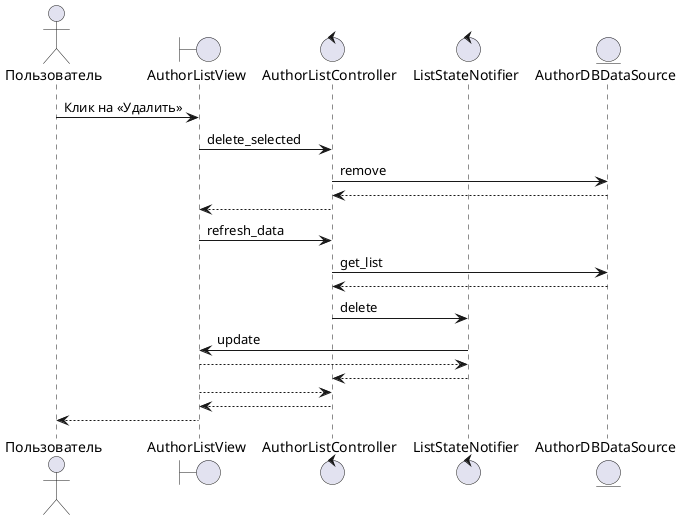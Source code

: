 @startuml
'https://plantuml.com/sequence-diagram


actor       Пользователь                        as user
boundary    "AuthorListView"                   as ts
control     "AuthorListController"        as tsc
control     "ListStateNotifier"        as lsn
entity      "AuthorDBDataSource"           as srep

user -> ts : Клик на <<Удалить>>
ts -> tsc : delete_selected
tsc -> srep : remove
srep --> tsc
tsc --> ts
ts -> tsc : refresh_data
tsc -> srep : get_list
srep --> tsc
tsc -> lsn : delete
lsn -> ts : update
ts --> lsn
lsn --> tsc
ts --> tsc
tsc --> ts
ts --> user

@enduml


